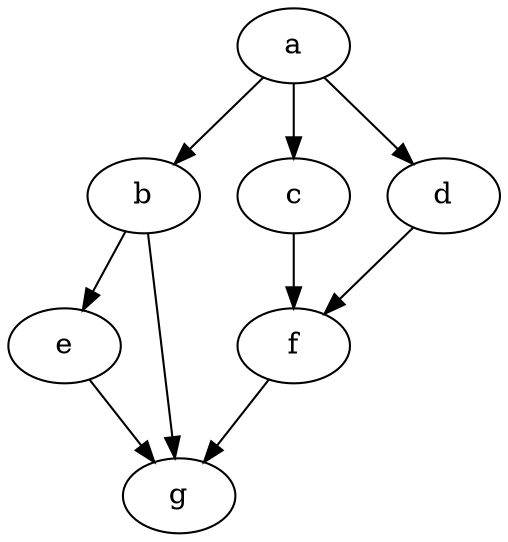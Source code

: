 digraph "example2" {
        a [weight=2];
        b [weight=2];
        a -> b [weight=1];
        c [weight=2];
        a -> c [weight=3];
        d [weight=3];
	a -> d [weight=1];
        e [weight=2];
	b -> e [weight=3];
	f [weight=3];
	c -> f [weight=1];
	d -> f [weight=1];
	g [weight=2];
	b -> g [weight=4];
	e -> g [weight=2];
	f -> g [weight=2];
}


